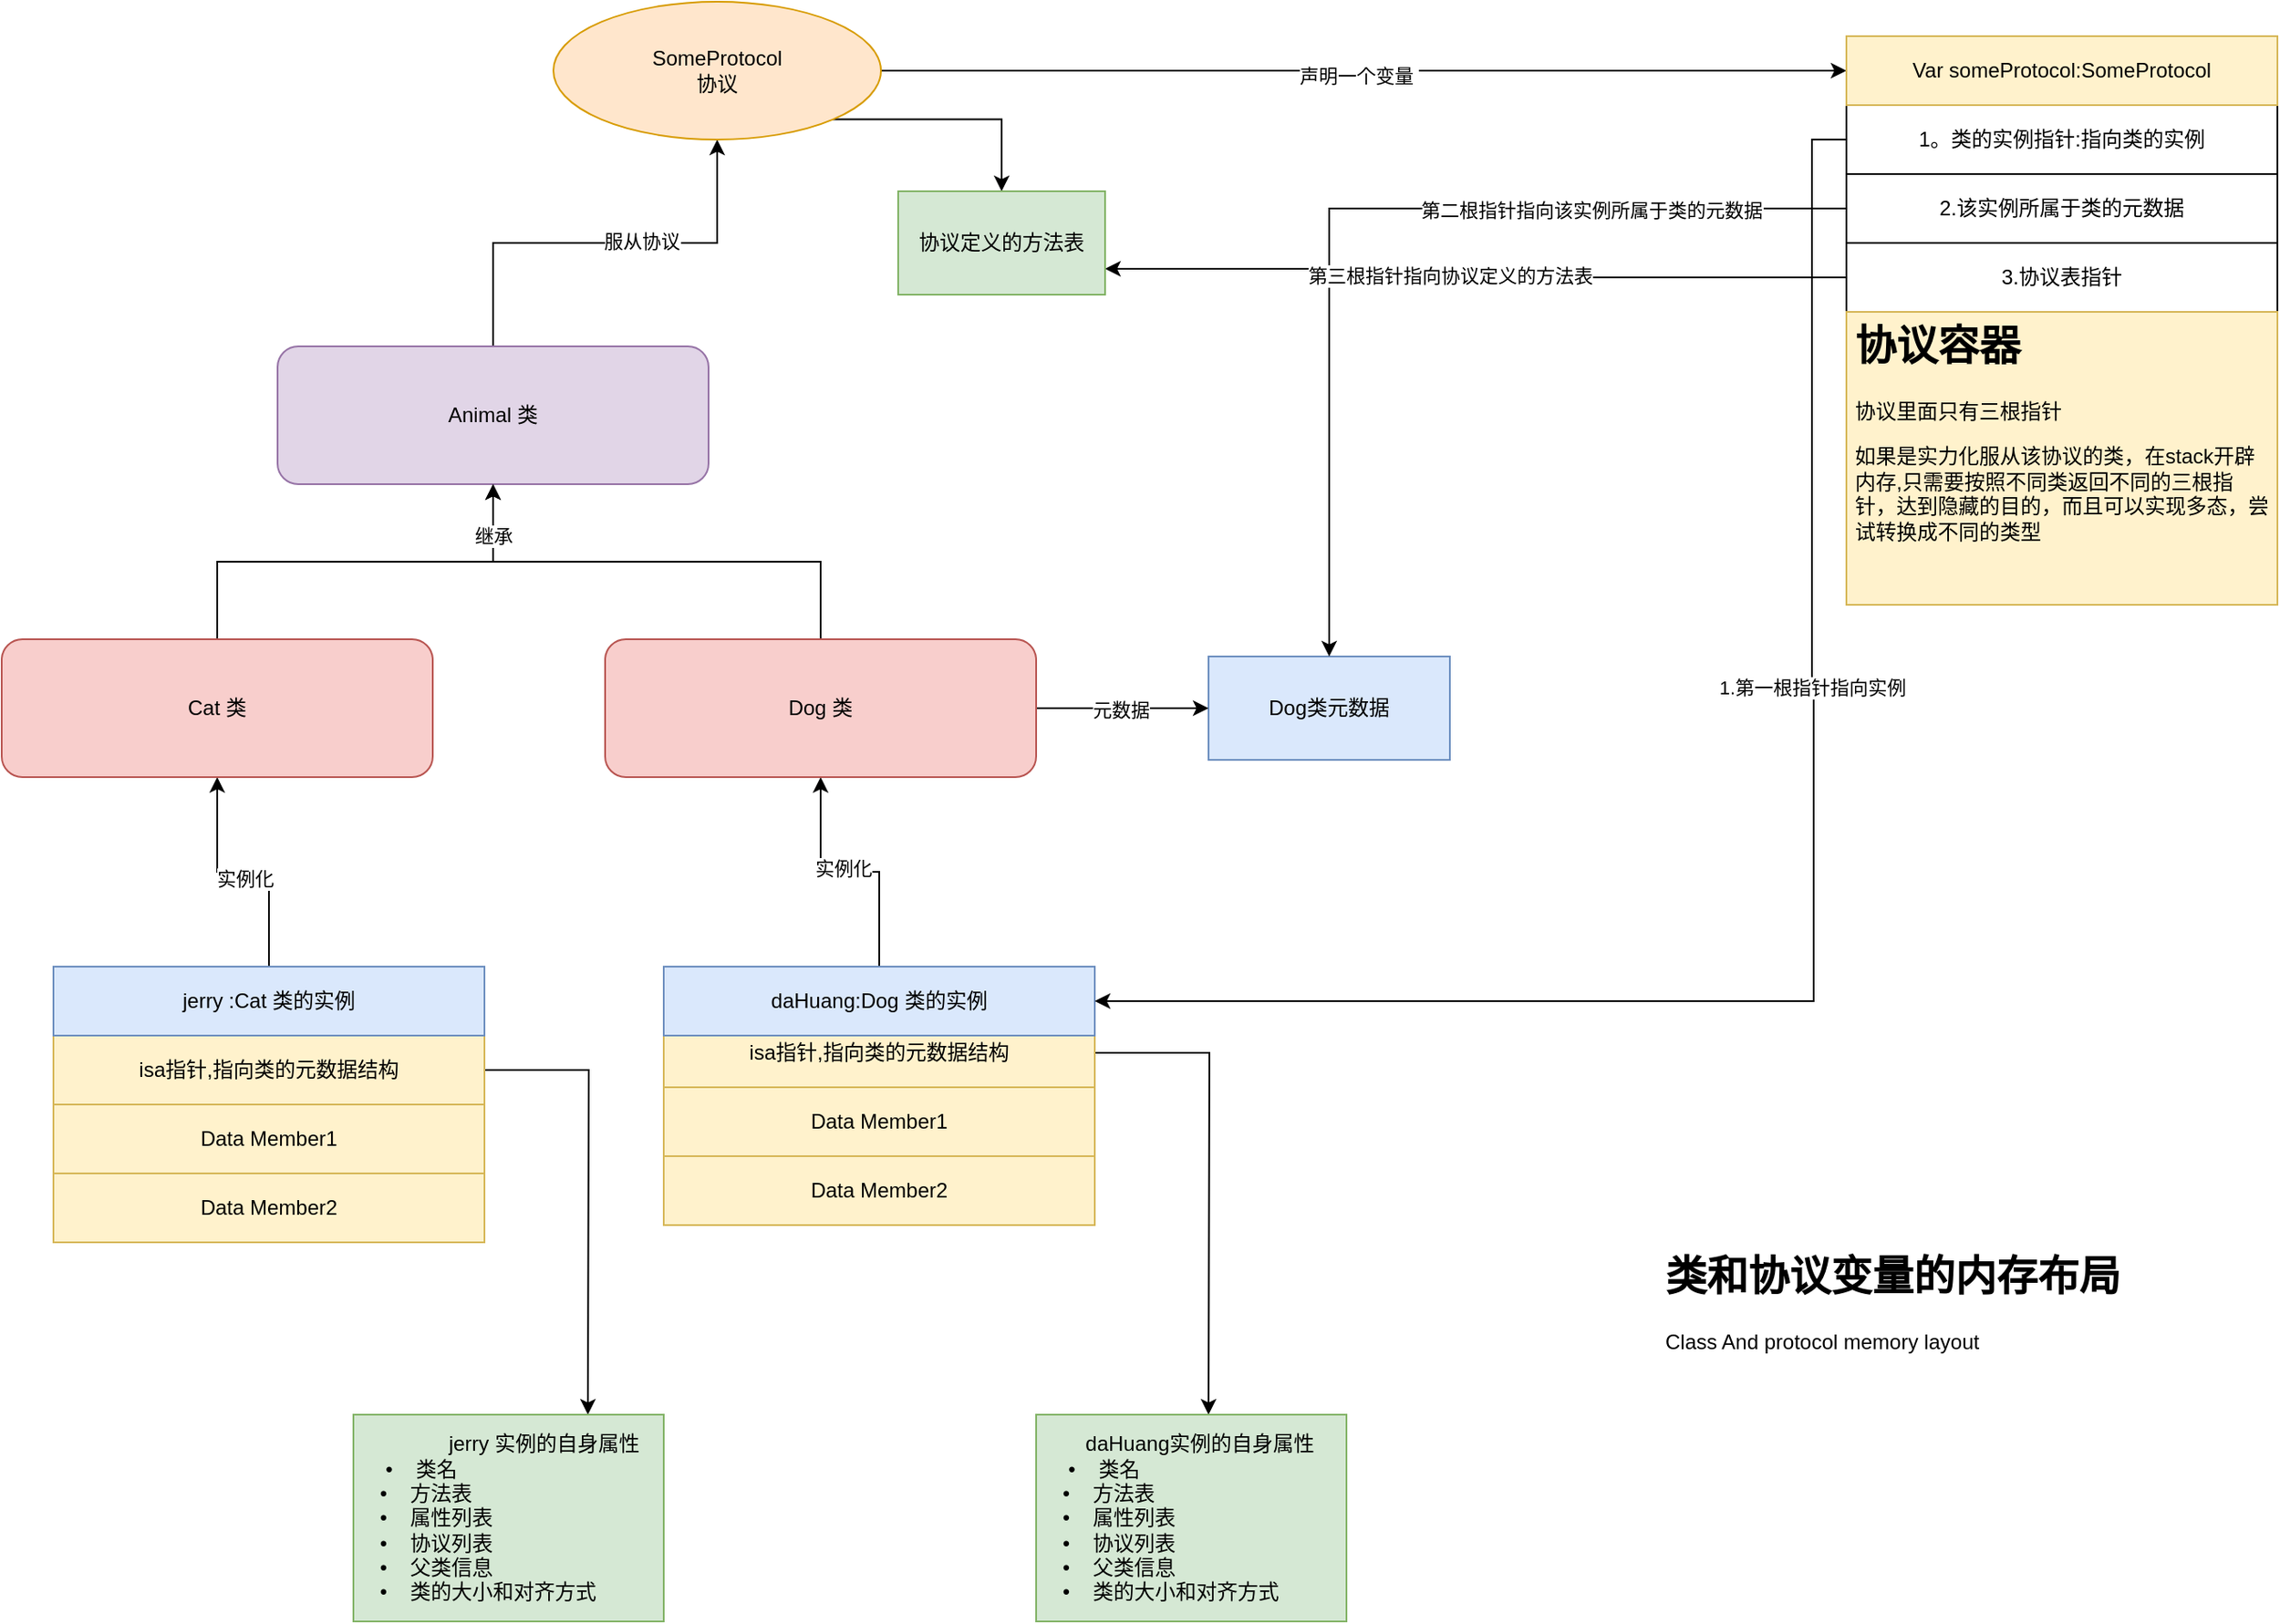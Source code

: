<mxfile version="21.6.5" type="device">
  <diagram name="第 1 页" id="aYErcq1nrnW-Tze9Nzr2">
    <mxGraphModel dx="1188" dy="769" grid="1" gridSize="10" guides="1" tooltips="1" connect="1" arrows="1" fold="1" page="1" pageScale="1" pageWidth="827" pageHeight="1169" math="0" shadow="0">
      <root>
        <mxCell id="0" />
        <mxCell id="1" parent="0" />
        <mxCell id="vsx0bgiD1YLHsJSa52kD-44" style="edgeStyle=orthogonalEdgeStyle;rounded=0;orthogonalLoop=1;jettySize=auto;html=1;exitX=1;exitY=0.5;exitDx=0;exitDy=0;" edge="1" parent="1" source="vsx0bgiD1YLHsJSa52kD-1">
          <mxGeometry relative="1" as="geometry">
            <mxPoint x="730" y="850" as="targetPoint" />
          </mxGeometry>
        </mxCell>
        <mxCell id="vsx0bgiD1YLHsJSa52kD-1" value="isa指针,指向类的元数据结构" style="rounded=0;whiteSpace=wrap;html=1;fillColor=#fff2cc;strokeColor=#d6b656;" vertex="1" parent="1">
          <mxGeometry x="414" y="620" width="250" height="40" as="geometry" />
        </mxCell>
        <mxCell id="vsx0bgiD1YLHsJSa52kD-2" value="Data Member1" style="rounded=0;whiteSpace=wrap;html=1;fillColor=#fff2cc;strokeColor=#d6b656;" vertex="1" parent="1">
          <mxGeometry x="414" y="660" width="250" height="40" as="geometry" />
        </mxCell>
        <mxCell id="vsx0bgiD1YLHsJSa52kD-33" style="edgeStyle=orthogonalEdgeStyle;rounded=0;orthogonalLoop=1;jettySize=auto;html=1;exitX=0.5;exitY=0;exitDx=0;exitDy=0;" edge="1" parent="1" source="vsx0bgiD1YLHsJSa52kD-4" target="vsx0bgiD1YLHsJSa52kD-27">
          <mxGeometry relative="1" as="geometry" />
        </mxCell>
        <mxCell id="vsx0bgiD1YLHsJSa52kD-35" value="实例化" style="edgeLabel;html=1;align=center;verticalAlign=middle;resizable=0;points=[];" vertex="1" connectable="0" parent="vsx0bgiD1YLHsJSa52kD-33">
          <mxGeometry x="0.056" y="-2" relative="1" as="geometry">
            <mxPoint as="offset" />
          </mxGeometry>
        </mxCell>
        <mxCell id="vsx0bgiD1YLHsJSa52kD-4" value="daHuang:Dog 类的实例" style="rounded=0;whiteSpace=wrap;html=1;fillColor=#dae8fc;strokeColor=#6c8ebf;" vertex="1" parent="1">
          <mxGeometry x="414" y="590" width="250" height="40" as="geometry" />
        </mxCell>
        <mxCell id="vsx0bgiD1YLHsJSa52kD-5" value="Data Member2" style="rounded=0;whiteSpace=wrap;html=1;fillColor=#fff2cc;strokeColor=#d6b656;" vertex="1" parent="1">
          <mxGeometry x="414" y="700" width="250" height="40" as="geometry" />
        </mxCell>
        <mxCell id="vsx0bgiD1YLHsJSa52kD-17" style="edgeStyle=orthogonalEdgeStyle;rounded=0;orthogonalLoop=1;jettySize=auto;html=1;entryX=0.5;entryY=1;entryDx=0;entryDy=0;" edge="1" parent="1" source="vsx0bgiD1YLHsJSa52kD-6" target="vsx0bgiD1YLHsJSa52kD-16">
          <mxGeometry relative="1" as="geometry" />
        </mxCell>
        <mxCell id="vsx0bgiD1YLHsJSa52kD-18" value="服从协议" style="edgeLabel;html=1;align=center;verticalAlign=middle;resizable=0;points=[];" vertex="1" connectable="0" parent="vsx0bgiD1YLHsJSa52kD-17">
          <mxGeometry x="0.164" y="1" relative="1" as="geometry">
            <mxPoint as="offset" />
          </mxGeometry>
        </mxCell>
        <mxCell id="vsx0bgiD1YLHsJSa52kD-6" value="Animal 类" style="rounded=1;whiteSpace=wrap;html=1;fillColor=#e1d5e7;strokeColor=#9673a6;" vertex="1" parent="1">
          <mxGeometry x="190" y="230" width="250" height="80" as="geometry" />
        </mxCell>
        <mxCell id="vsx0bgiD1YLHsJSa52kD-11" value="Dog类元数据" style="rounded=0;whiteSpace=wrap;html=1;align=center;fillColor=#dae8fc;strokeColor=#6c8ebf;" vertex="1" parent="1">
          <mxGeometry x="730" y="410" width="140" height="60" as="geometry" />
        </mxCell>
        <mxCell id="vsx0bgiD1YLHsJSa52kD-40" style="edgeStyle=orthogonalEdgeStyle;rounded=0;orthogonalLoop=1;jettySize=auto;html=1;" edge="1" parent="1" source="vsx0bgiD1YLHsJSa52kD-16" target="vsx0bgiD1YLHsJSa52kD-38">
          <mxGeometry relative="1" as="geometry">
            <mxPoint x="990" y="70" as="targetPoint" />
          </mxGeometry>
        </mxCell>
        <mxCell id="vsx0bgiD1YLHsJSa52kD-41" value="声明一个变量&amp;nbsp;" style="edgeLabel;html=1;align=center;verticalAlign=middle;resizable=0;points=[];" vertex="1" connectable="0" parent="vsx0bgiD1YLHsJSa52kD-40">
          <mxGeometry x="-0.01" y="-3" relative="1" as="geometry">
            <mxPoint as="offset" />
          </mxGeometry>
        </mxCell>
        <mxCell id="vsx0bgiD1YLHsJSa52kD-53" style="edgeStyle=orthogonalEdgeStyle;rounded=0;orthogonalLoop=1;jettySize=auto;html=1;exitX=1;exitY=1;exitDx=0;exitDy=0;" edge="1" parent="1" source="vsx0bgiD1YLHsJSa52kD-16" target="vsx0bgiD1YLHsJSa52kD-54">
          <mxGeometry relative="1" as="geometry">
            <mxPoint x="610" y="150" as="targetPoint" />
          </mxGeometry>
        </mxCell>
        <mxCell id="vsx0bgiD1YLHsJSa52kD-16" value="SomeProtocol&lt;br&gt;协议" style="ellipse;whiteSpace=wrap;html=1;fillColor=#ffe6cc;strokeColor=#d79b00;" vertex="1" parent="1">
          <mxGeometry x="350" y="30" width="190" height="80" as="geometry" />
        </mxCell>
        <mxCell id="vsx0bgiD1YLHsJSa52kD-43" style="edgeStyle=orthogonalEdgeStyle;rounded=0;orthogonalLoop=1;jettySize=auto;html=1;exitX=1;exitY=0.5;exitDx=0;exitDy=0;" edge="1" parent="1" source="vsx0bgiD1YLHsJSa52kD-19">
          <mxGeometry relative="1" as="geometry">
            <mxPoint x="370" y="850" as="targetPoint" />
          </mxGeometry>
        </mxCell>
        <mxCell id="vsx0bgiD1YLHsJSa52kD-19" value="isa指针,指向类的元数据结构" style="rounded=0;whiteSpace=wrap;html=1;fillColor=#fff2cc;strokeColor=#d6b656;" vertex="1" parent="1">
          <mxGeometry x="60" y="630" width="250" height="40" as="geometry" />
        </mxCell>
        <mxCell id="vsx0bgiD1YLHsJSa52kD-20" value="Data Member1" style="rounded=0;whiteSpace=wrap;html=1;fillColor=#fff2cc;strokeColor=#d6b656;" vertex="1" parent="1">
          <mxGeometry x="60" y="670" width="250" height="40" as="geometry" />
        </mxCell>
        <mxCell id="vsx0bgiD1YLHsJSa52kD-32" style="edgeStyle=orthogonalEdgeStyle;rounded=0;orthogonalLoop=1;jettySize=auto;html=1;exitX=0.5;exitY=0;exitDx=0;exitDy=0;" edge="1" parent="1" source="vsx0bgiD1YLHsJSa52kD-21" target="vsx0bgiD1YLHsJSa52kD-26">
          <mxGeometry relative="1" as="geometry" />
        </mxCell>
        <mxCell id="vsx0bgiD1YLHsJSa52kD-34" value="实例化" style="edgeLabel;html=1;align=center;verticalAlign=middle;resizable=0;points=[];" vertex="1" connectable="0" parent="vsx0bgiD1YLHsJSa52kD-32">
          <mxGeometry x="-0.014" y="4" relative="1" as="geometry">
            <mxPoint as="offset" />
          </mxGeometry>
        </mxCell>
        <mxCell id="vsx0bgiD1YLHsJSa52kD-21" value="jerry :Cat 类的实例" style="rounded=0;whiteSpace=wrap;html=1;fillColor=#dae8fc;strokeColor=#6c8ebf;" vertex="1" parent="1">
          <mxGeometry x="60" y="590" width="250" height="40" as="geometry" />
        </mxCell>
        <mxCell id="vsx0bgiD1YLHsJSa52kD-22" value="Data Member2" style="rounded=0;whiteSpace=wrap;html=1;fillColor=#fff2cc;strokeColor=#d6b656;" vertex="1" parent="1">
          <mxGeometry x="60" y="710" width="250" height="40" as="geometry" />
        </mxCell>
        <mxCell id="vsx0bgiD1YLHsJSa52kD-28" style="edgeStyle=orthogonalEdgeStyle;rounded=0;orthogonalLoop=1;jettySize=auto;html=1;entryX=0.5;entryY=1;entryDx=0;entryDy=0;" edge="1" parent="1" source="vsx0bgiD1YLHsJSa52kD-26" target="vsx0bgiD1YLHsJSa52kD-6">
          <mxGeometry relative="1" as="geometry" />
        </mxCell>
        <mxCell id="vsx0bgiD1YLHsJSa52kD-26" value="Cat 类" style="rounded=1;whiteSpace=wrap;html=1;fillColor=#f8cecc;strokeColor=#b85450;" vertex="1" parent="1">
          <mxGeometry x="30" y="400" width="250" height="80" as="geometry" />
        </mxCell>
        <mxCell id="vsx0bgiD1YLHsJSa52kD-30" style="edgeStyle=orthogonalEdgeStyle;rounded=0;orthogonalLoop=1;jettySize=auto;html=1;exitX=0.5;exitY=0;exitDx=0;exitDy=0;entryX=0.5;entryY=1;entryDx=0;entryDy=0;" edge="1" parent="1" source="vsx0bgiD1YLHsJSa52kD-27" target="vsx0bgiD1YLHsJSa52kD-6">
          <mxGeometry relative="1" as="geometry" />
        </mxCell>
        <mxCell id="vsx0bgiD1YLHsJSa52kD-31" value="继承" style="edgeLabel;html=1;align=center;verticalAlign=middle;resizable=0;points=[];" vertex="1" connectable="0" parent="vsx0bgiD1YLHsJSa52kD-30">
          <mxGeometry x="0.786" relative="1" as="geometry">
            <mxPoint as="offset" />
          </mxGeometry>
        </mxCell>
        <mxCell id="vsx0bgiD1YLHsJSa52kD-51" style="edgeStyle=orthogonalEdgeStyle;rounded=0;orthogonalLoop=1;jettySize=auto;html=1;exitX=1;exitY=0.5;exitDx=0;exitDy=0;entryX=0;entryY=0.5;entryDx=0;entryDy=0;" edge="1" parent="1" source="vsx0bgiD1YLHsJSa52kD-27" target="vsx0bgiD1YLHsJSa52kD-11">
          <mxGeometry relative="1" as="geometry" />
        </mxCell>
        <mxCell id="vsx0bgiD1YLHsJSa52kD-52" value="元数据" style="edgeLabel;html=1;align=center;verticalAlign=middle;resizable=0;points=[];" vertex="1" connectable="0" parent="vsx0bgiD1YLHsJSa52kD-51">
          <mxGeometry x="-0.02" y="-1" relative="1" as="geometry">
            <mxPoint as="offset" />
          </mxGeometry>
        </mxCell>
        <mxCell id="vsx0bgiD1YLHsJSa52kD-27" value="Dog 类" style="rounded=1;whiteSpace=wrap;html=1;fillColor=#f8cecc;strokeColor=#b85450;" vertex="1" parent="1">
          <mxGeometry x="380" y="400" width="250" height="80" as="geometry" />
        </mxCell>
        <mxCell id="vsx0bgiD1YLHsJSa52kD-55" style="edgeStyle=orthogonalEdgeStyle;rounded=0;orthogonalLoop=1;jettySize=auto;html=1;exitX=0;exitY=0.5;exitDx=0;exitDy=0;entryX=1;entryY=0.5;entryDx=0;entryDy=0;" edge="1" parent="1" source="vsx0bgiD1YLHsJSa52kD-36" target="vsx0bgiD1YLHsJSa52kD-4">
          <mxGeometry relative="1" as="geometry">
            <mxPoint x="1080" y="729" as="targetPoint" />
            <Array as="points">
              <mxPoint x="1080" y="110" />
              <mxPoint x="1080" y="430" />
              <mxPoint x="1081" y="430" />
              <mxPoint x="1081" y="610" />
            </Array>
          </mxGeometry>
        </mxCell>
        <mxCell id="vsx0bgiD1YLHsJSa52kD-56" value="1.第一根指针指向实例" style="edgeLabel;html=1;align=center;verticalAlign=middle;resizable=0;points=[];" vertex="1" connectable="0" parent="vsx0bgiD1YLHsJSa52kD-55">
          <mxGeometry x="-0.279" relative="1" as="geometry">
            <mxPoint as="offset" />
          </mxGeometry>
        </mxCell>
        <mxCell id="vsx0bgiD1YLHsJSa52kD-36" value="1。类的实例指针:指向类的实例" style="rounded=0;whiteSpace=wrap;html=1;" vertex="1" parent="1">
          <mxGeometry x="1100" y="90" width="250" height="40" as="geometry" />
        </mxCell>
        <mxCell id="vsx0bgiD1YLHsJSa52kD-57" style="edgeStyle=orthogonalEdgeStyle;rounded=0;orthogonalLoop=1;jettySize=auto;html=1;exitX=0;exitY=0.5;exitDx=0;exitDy=0;" edge="1" parent="1" source="vsx0bgiD1YLHsJSa52kD-37" target="vsx0bgiD1YLHsJSa52kD-11">
          <mxGeometry relative="1" as="geometry" />
        </mxCell>
        <mxCell id="vsx0bgiD1YLHsJSa52kD-58" value="第二根指针指向该实例所属于类的元数据" style="edgeLabel;html=1;align=center;verticalAlign=middle;resizable=0;points=[];" vertex="1" connectable="0" parent="vsx0bgiD1YLHsJSa52kD-57">
          <mxGeometry x="-0.471" y="1" relative="1" as="geometry">
            <mxPoint as="offset" />
          </mxGeometry>
        </mxCell>
        <mxCell id="vsx0bgiD1YLHsJSa52kD-37" value="2.该实例所属于类的元数据" style="rounded=0;whiteSpace=wrap;html=1;" vertex="1" parent="1">
          <mxGeometry x="1100" y="130" width="250" height="40" as="geometry" />
        </mxCell>
        <mxCell id="vsx0bgiD1YLHsJSa52kD-38" value="Var someProtocol:SomeProtocol" style="rounded=0;whiteSpace=wrap;html=1;fillColor=#fff2cc;strokeColor=#d6b656;" vertex="1" parent="1">
          <mxGeometry x="1100" y="50" width="250" height="40" as="geometry" />
        </mxCell>
        <mxCell id="vsx0bgiD1YLHsJSa52kD-59" style="edgeStyle=orthogonalEdgeStyle;rounded=0;orthogonalLoop=1;jettySize=auto;html=1;exitX=0;exitY=0.5;exitDx=0;exitDy=0;entryX=1;entryY=0.75;entryDx=0;entryDy=0;" edge="1" parent="1" source="vsx0bgiD1YLHsJSa52kD-39" target="vsx0bgiD1YLHsJSa52kD-54">
          <mxGeometry relative="1" as="geometry" />
        </mxCell>
        <mxCell id="vsx0bgiD1YLHsJSa52kD-60" value="第三根指针指向协议定义的方法表" style="edgeLabel;html=1;align=center;verticalAlign=middle;resizable=0;points=[];" vertex="1" connectable="0" parent="vsx0bgiD1YLHsJSa52kD-59">
          <mxGeometry x="0.081" y="4" relative="1" as="geometry">
            <mxPoint as="offset" />
          </mxGeometry>
        </mxCell>
        <mxCell id="vsx0bgiD1YLHsJSa52kD-39" value="3.协议表指针" style="rounded=0;whiteSpace=wrap;html=1;" vertex="1" parent="1">
          <mxGeometry x="1100" y="170" width="250" height="40" as="geometry" />
        </mxCell>
        <mxCell id="vsx0bgiD1YLHsJSa52kD-42" value="&lt;h1&gt;协议容器&lt;/h1&gt;&lt;p&gt;协议里面只有三根指针&lt;/p&gt;&lt;p&gt;如果是实力化服从该协议的类，在stack开辟内存,只需要按照不同类返回不同的三根指针，达到隐藏的目的，而且可以实现多态，尝试转换成不同的类型&lt;/p&gt;&lt;p&gt;&lt;br&gt;&lt;/p&gt;" style="text;html=1;strokeColor=#d6b656;fillColor=#fff2cc;spacing=5;spacingTop=-20;whiteSpace=wrap;overflow=hidden;rounded=0;" vertex="1" parent="1">
          <mxGeometry x="1100" y="210" width="250" height="170" as="geometry" />
        </mxCell>
        <mxCell id="vsx0bgiD1YLHsJSa52kD-48" value="&amp;nbsp; &amp;nbsp;&lt;span style=&quot;white-space: pre;&quot;&gt;&#x9;&lt;/span&gt;&lt;span style=&quot;white-space: pre;&quot;&gt;&#x9;&lt;/span&gt;jerry 实例的自身属性&lt;br&gt;&amp;nbsp; &amp;nbsp; &amp;nbsp;•&lt;span style=&quot;white-space: pre;&quot;&gt;&amp;nbsp;&amp;nbsp;&amp;nbsp;&amp;nbsp;&lt;/span&gt;类名&lt;br&gt;&lt;span style=&quot;white-space: pre;&quot;&gt;&amp;nbsp;&amp;nbsp;&amp;nbsp;&amp;nbsp;&lt;/span&gt;•&lt;span style=&quot;white-space: pre;&quot;&gt;&amp;nbsp;&amp;nbsp;&amp;nbsp;&amp;nbsp;&lt;/span&gt;方法表&lt;br&gt;&lt;span style=&quot;white-space: pre;&quot;&gt;&amp;nbsp;&amp;nbsp;&amp;nbsp;&amp;nbsp;&lt;/span&gt;•&lt;span style=&quot;white-space: pre;&quot;&gt;&amp;nbsp;&amp;nbsp;&amp;nbsp;&amp;nbsp;&lt;/span&gt;属性列表&lt;br&gt;&lt;span style=&quot;white-space: pre;&quot;&gt;&amp;nbsp;&amp;nbsp;&amp;nbsp;&amp;nbsp;&lt;/span&gt;•&lt;span style=&quot;white-space: pre;&quot;&gt;&amp;nbsp;&amp;nbsp;&amp;nbsp;&amp;nbsp;&lt;/span&gt;协议列表&lt;br&gt;&lt;span style=&quot;white-space: pre;&quot;&gt;&amp;nbsp;&amp;nbsp;&amp;nbsp;&amp;nbsp;&lt;/span&gt;•&lt;span style=&quot;white-space: pre;&quot;&gt;&amp;nbsp;&amp;nbsp;&amp;nbsp;&amp;nbsp;&lt;/span&gt;父类信息&lt;br&gt;&lt;span style=&quot;white-space: pre;&quot;&gt;&amp;nbsp;&amp;nbsp;&amp;nbsp;&amp;nbsp;&lt;/span&gt;•&lt;span style=&quot;white-space: pre;&quot;&gt;&amp;nbsp;&amp;nbsp;&amp;nbsp;&amp;nbsp;&lt;/span&gt;类的大小和对齐方式" style="rounded=0;whiteSpace=wrap;html=1;align=left;fillColor=#d5e8d4;strokeColor=#82b366;" vertex="1" parent="1">
          <mxGeometry x="234" y="850" width="180" height="120" as="geometry" />
        </mxCell>
        <mxCell id="vsx0bgiD1YLHsJSa52kD-50" value="&amp;nbsp; &amp;nbsp;&lt;span style=&quot;white-space: pre;&quot;&gt;&#x9;&lt;/span&gt;daHuang实例的自身属性&lt;br&gt;&amp;nbsp; &amp;nbsp; &amp;nbsp;•&lt;span style=&quot;white-space: pre;&quot;&gt;&amp;nbsp;&amp;nbsp;&amp;nbsp;&amp;nbsp;&lt;/span&gt;类名&lt;br&gt;&lt;span style=&quot;white-space: pre;&quot;&gt;&amp;nbsp;&amp;nbsp;&amp;nbsp;&amp;nbsp;&lt;/span&gt;•&lt;span style=&quot;white-space: pre;&quot;&gt;&amp;nbsp;&amp;nbsp;&amp;nbsp;&amp;nbsp;&lt;/span&gt;方法表&lt;br&gt;&lt;span style=&quot;white-space: pre;&quot;&gt;&amp;nbsp;&amp;nbsp;&amp;nbsp;&amp;nbsp;&lt;/span&gt;•&lt;span style=&quot;white-space: pre;&quot;&gt;&amp;nbsp;&amp;nbsp;&amp;nbsp;&amp;nbsp;&lt;/span&gt;属性列表&lt;br&gt;&lt;span style=&quot;white-space: pre;&quot;&gt;&amp;nbsp;&amp;nbsp;&amp;nbsp;&amp;nbsp;&lt;/span&gt;•&lt;span style=&quot;white-space: pre;&quot;&gt;&amp;nbsp;&amp;nbsp;&amp;nbsp;&amp;nbsp;&lt;/span&gt;协议列表&lt;br&gt;&lt;span style=&quot;white-space: pre;&quot;&gt;&amp;nbsp;&amp;nbsp;&amp;nbsp;&amp;nbsp;&lt;/span&gt;•&lt;span style=&quot;white-space: pre;&quot;&gt;&amp;nbsp;&amp;nbsp;&amp;nbsp;&amp;nbsp;&lt;/span&gt;父类信息&lt;br&gt;&lt;span style=&quot;white-space: pre;&quot;&gt;&amp;nbsp;&amp;nbsp;&amp;nbsp;&amp;nbsp;&lt;/span&gt;•&lt;span style=&quot;white-space: pre;&quot;&gt;&amp;nbsp;&amp;nbsp;&amp;nbsp;&amp;nbsp;&lt;/span&gt;类的大小和对齐方式" style="rounded=0;whiteSpace=wrap;html=1;align=left;fillColor=#d5e8d4;strokeColor=#82b366;" vertex="1" parent="1">
          <mxGeometry x="630" y="850" width="180" height="120" as="geometry" />
        </mxCell>
        <mxCell id="vsx0bgiD1YLHsJSa52kD-54" value="协议定义的方法表" style="rounded=0;whiteSpace=wrap;html=1;fillColor=#d5e8d4;strokeColor=#82b366;" vertex="1" parent="1">
          <mxGeometry x="550" y="140" width="120" height="60" as="geometry" />
        </mxCell>
        <mxCell id="vsx0bgiD1YLHsJSa52kD-61" value="&lt;h1&gt;类和协议变量的内存布局&lt;/h1&gt;&lt;p&gt;Class And protocol memory layout&lt;/p&gt;" style="text;html=1;strokeColor=none;fillColor=none;spacing=5;spacingTop=-20;whiteSpace=wrap;overflow=hidden;rounded=0;" vertex="1" parent="1">
          <mxGeometry x="990" y="750" width="350" height="120" as="geometry" />
        </mxCell>
      </root>
    </mxGraphModel>
  </diagram>
</mxfile>
